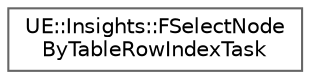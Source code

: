 digraph "Graphical Class Hierarchy"
{
 // INTERACTIVE_SVG=YES
 // LATEX_PDF_SIZE
  bgcolor="transparent";
  edge [fontname=Helvetica,fontsize=10,labelfontname=Helvetica,labelfontsize=10];
  node [fontname=Helvetica,fontsize=10,shape=box,height=0.2,width=0.4];
  rankdir="LR";
  Node0 [id="Node000000",label="UE::Insights::FSelectNode\lByTableRowIndexTask",height=0.2,width=0.4,color="grey40", fillcolor="white", style="filled",URL="$d7/d45/classUE_1_1Insights_1_1FSelectNodeByTableRowIndexTask.html",tooltip=" "];
}
